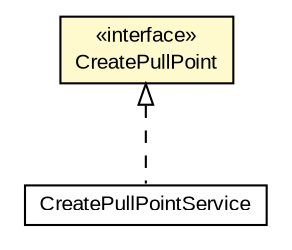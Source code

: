 #!/usr/local/bin/dot
#
# Class diagram 
# Generated by UMLGraph version R5_6-24-gf6e263 (http://www.umlgraph.org/)
#

digraph G {
	edge [fontname="arial",fontsize=10,labelfontname="arial",labelfontsize=10];
	node [fontname="arial",fontsize=10,shape=plaintext];
	nodesep=0.25;
	ranksep=0.5;
	// org.oasis_open.docs.wsn.brw_2.CreatePullPoint
	c257558 [label=<<table title="org.oasis_open.docs.wsn.brw_2.CreatePullPoint" border="0" cellborder="1" cellspacing="0" cellpadding="2" port="p" bgcolor="lemonChiffon" href="./CreatePullPoint.html">
		<tr><td><table border="0" cellspacing="0" cellpadding="1">
<tr><td align="center" balign="center"> &#171;interface&#187; </td></tr>
<tr><td align="center" balign="center"> CreatePullPoint </td></tr>
		</table></td></tr>
		</table>>, URL="./CreatePullPoint.html", fontname="arial", fontcolor="black", fontsize=10.0];
	// org.miloss.fgsms.wsn.broker.CreatePullPointService
	c258412 [label=<<table title="org.miloss.fgsms.wsn.broker.CreatePullPointService" border="0" cellborder="1" cellspacing="0" cellpadding="2" port="p" href="../../../../miloss/fgsms/wsn/broker/CreatePullPointService.html">
		<tr><td><table border="0" cellspacing="0" cellpadding="1">
<tr><td align="center" balign="center"> CreatePullPointService </td></tr>
		</table></td></tr>
		</table>>, URL="../../../../miloss/fgsms/wsn/broker/CreatePullPointService.html", fontname="arial", fontcolor="black", fontsize=10.0];
	//org.miloss.fgsms.wsn.broker.CreatePullPointService implements org.oasis_open.docs.wsn.brw_2.CreatePullPoint
	c257558:p -> c258412:p [dir=back,arrowtail=empty,style=dashed];
}

